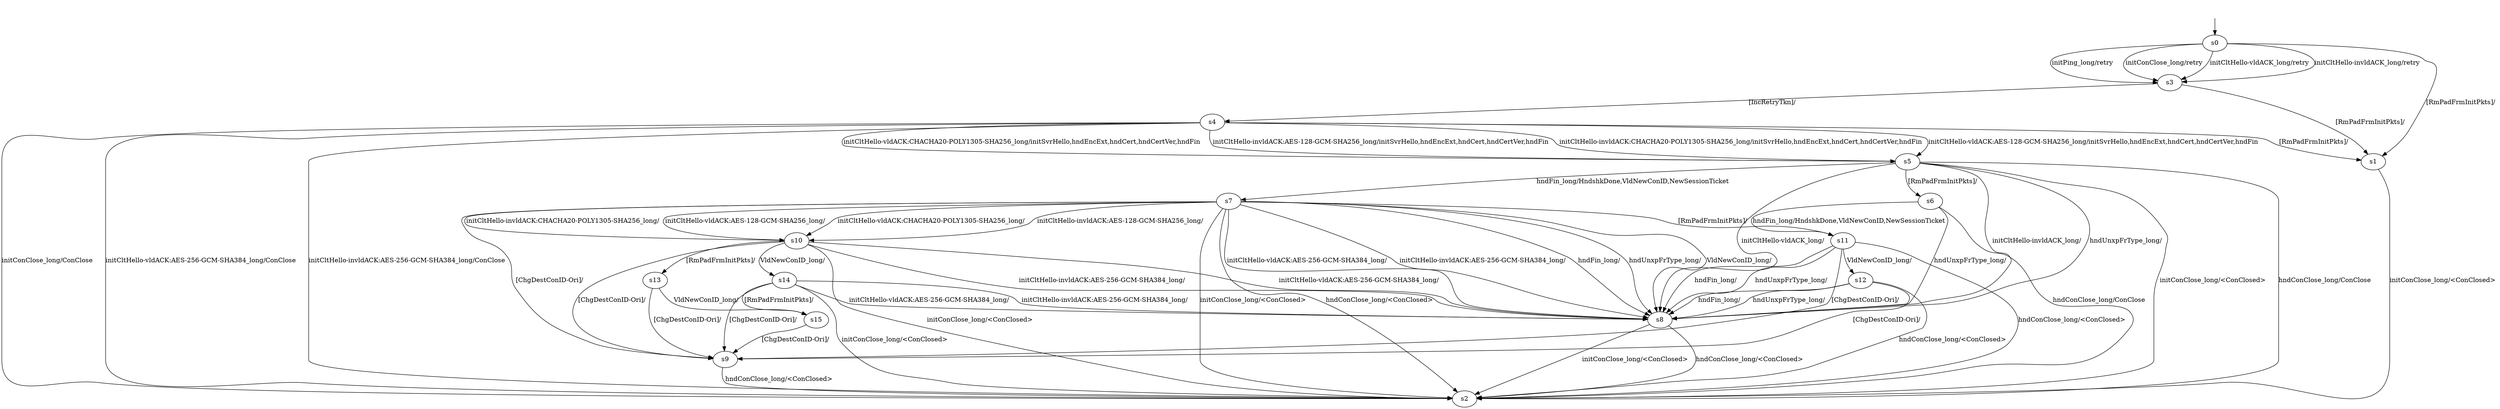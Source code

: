 digraph "../results/kwikModels/kwik-BWR-BWR-l-0/learnedModel" {
s0 [label=s0];
s1 [label=s1];
s2 [label=s2];
s3 [label=s3];
s4 [label=s4];
s5 [label=s5];
s6 [label=s6];
s7 [label=s7];
s8 [label=s8];
s9 [label=s9];
s10 [label=s10];
s11 [label=s11];
s12 [label=s12];
s13 [label=s13];
s14 [label=s14];
s15 [label=s15];
s0 -> s3  [label="initPing_long/retry "];
s0 -> s3  [label="initConClose_long/retry "];
s0 -> s3  [label="initCltHello-vldACK_long/retry "];
s0 -> s3  [label="initCltHello-invldACK_long/retry "];
s0 -> s1  [label="[RmPadFrmInitPkts]/ "];
s1 -> s2  [label="initConClose_long/<ConClosed> "];
s3 -> s1  [label="[RmPadFrmInitPkts]/ "];
s3 -> s4  [label="[IncRetryTkn]/ "];
s4 -> s2  [label="initConClose_long/ConClose "];
s4 -> s5  [label="initCltHello-vldACK:AES-128-GCM-SHA256_long/initSvrHello,hndEncExt,hndCert,hndCertVer,hndFin "];
s4 -> s2  [label="initCltHello-vldACK:AES-256-GCM-SHA384_long/ConClose "];
s4 -> s5  [label="initCltHello-vldACK:CHACHA20-POLY1305-SHA256_long/initSvrHello,hndEncExt,hndCert,hndCertVer,hndFin "];
s4 -> s5  [label="initCltHello-invldACK:AES-128-GCM-SHA256_long/initSvrHello,hndEncExt,hndCert,hndCertVer,hndFin "];
s4 -> s2  [label="initCltHello-invldACK:AES-256-GCM-SHA384_long/ConClose "];
s4 -> s5  [label="initCltHello-invldACK:CHACHA20-POLY1305-SHA256_long/initSvrHello,hndEncExt,hndCert,hndCertVer,hndFin "];
s4 -> s1  [label="[RmPadFrmInitPkts]/ "];
s5 -> s2  [label="initConClose_long/<ConClosed> "];
s5 -> s8  [label="initCltHello-vldACK_long/ "];
s5 -> s8  [label="initCltHello-invldACK_long/ "];
s5 -> s7  [label="hndFin_long/HndshkDone,VldNewConID,NewSessionTicket "];
s5 -> s2  [label="hndConClose_long/ConClose "];
s5 -> s8  [label="hndUnxpFrType_long/ "];
s5 -> s6  [label="[RmPadFrmInitPkts]/ "];
s6 -> s11  [label="hndFin_long/HndshkDone,VldNewConID,NewSessionTicket "];
s6 -> s2  [label="hndConClose_long/ConClose "];
s6 -> s8  [label="hndUnxpFrType_long/ "];
s7 -> s2  [label="initConClose_long/<ConClosed> "];
s7 -> s10  [label="initCltHello-vldACK:AES-128-GCM-SHA256_long/ "];
s7 -> s8  [label="initCltHello-vldACK:AES-256-GCM-SHA384_long/ "];
s7 -> s10  [label="initCltHello-vldACK:CHACHA20-POLY1305-SHA256_long/ "];
s7 -> s10  [label="initCltHello-invldACK:AES-128-GCM-SHA256_long/ "];
s7 -> s8  [label="initCltHello-invldACK:AES-256-GCM-SHA384_long/ "];
s7 -> s10  [label="initCltHello-invldACK:CHACHA20-POLY1305-SHA256_long/ "];
s7 -> s8  [label="hndFin_long/ "];
s7 -> s2  [label="hndConClose_long/<ConClosed> "];
s7 -> s8  [label="hndUnxpFrType_long/ "];
s7 -> s8  [label="VldNewConID_long/ "];
s7 -> s9  [label="[ChgDestConID-Ori]/ "];
s7 -> s11  [label="[RmPadFrmInitPkts]/ "];
s8 -> s2  [label="initConClose_long/<ConClosed> "];
s8 -> s2  [label="hndConClose_long/<ConClosed> "];
s9 -> s2  [label="hndConClose_long/<ConClosed> "];
s10 -> s2  [label="initConClose_long/<ConClosed> "];
s10 -> s8  [label="initCltHello-vldACK:AES-256-GCM-SHA384_long/ "];
s10 -> s8  [label="initCltHello-invldACK:AES-256-GCM-SHA384_long/ "];
s10 -> s14  [label="VldNewConID_long/ "];
s10 -> s9  [label="[ChgDestConID-Ori]/ "];
s10 -> s13  [label="[RmPadFrmInitPkts]/ "];
s11 -> s8  [label="hndFin_long/ "];
s11 -> s2  [label="hndConClose_long/<ConClosed> "];
s11 -> s8  [label="hndUnxpFrType_long/ "];
s11 -> s12  [label="VldNewConID_long/ "];
s11 -> s9  [label="[ChgDestConID-Ori]/ "];
s12 -> s8  [label="hndFin_long/ "];
s12 -> s2  [label="hndConClose_long/<ConClosed> "];
s12 -> s8  [label="hndUnxpFrType_long/ "];
s12 -> s9  [label="[ChgDestConID-Ori]/ "];
s13 -> s15  [label="VldNewConID_long/ "];
s13 -> s9  [label="[ChgDestConID-Ori]/ "];
s14 -> s2  [label="initConClose_long/<ConClosed> "];
s14 -> s8  [label="initCltHello-vldACK:AES-256-GCM-SHA384_long/ "];
s14 -> s8  [label="initCltHello-invldACK:AES-256-GCM-SHA384_long/ "];
s14 -> s9  [label="[ChgDestConID-Ori]/ "];
s14 -> s15  [label="[RmPadFrmInitPkts]/ "];
s15 -> s9  [label="[ChgDestConID-Ori]/ "];
__start0 [label="", shape=none];
__start0 -> s0  [label=""];
}
